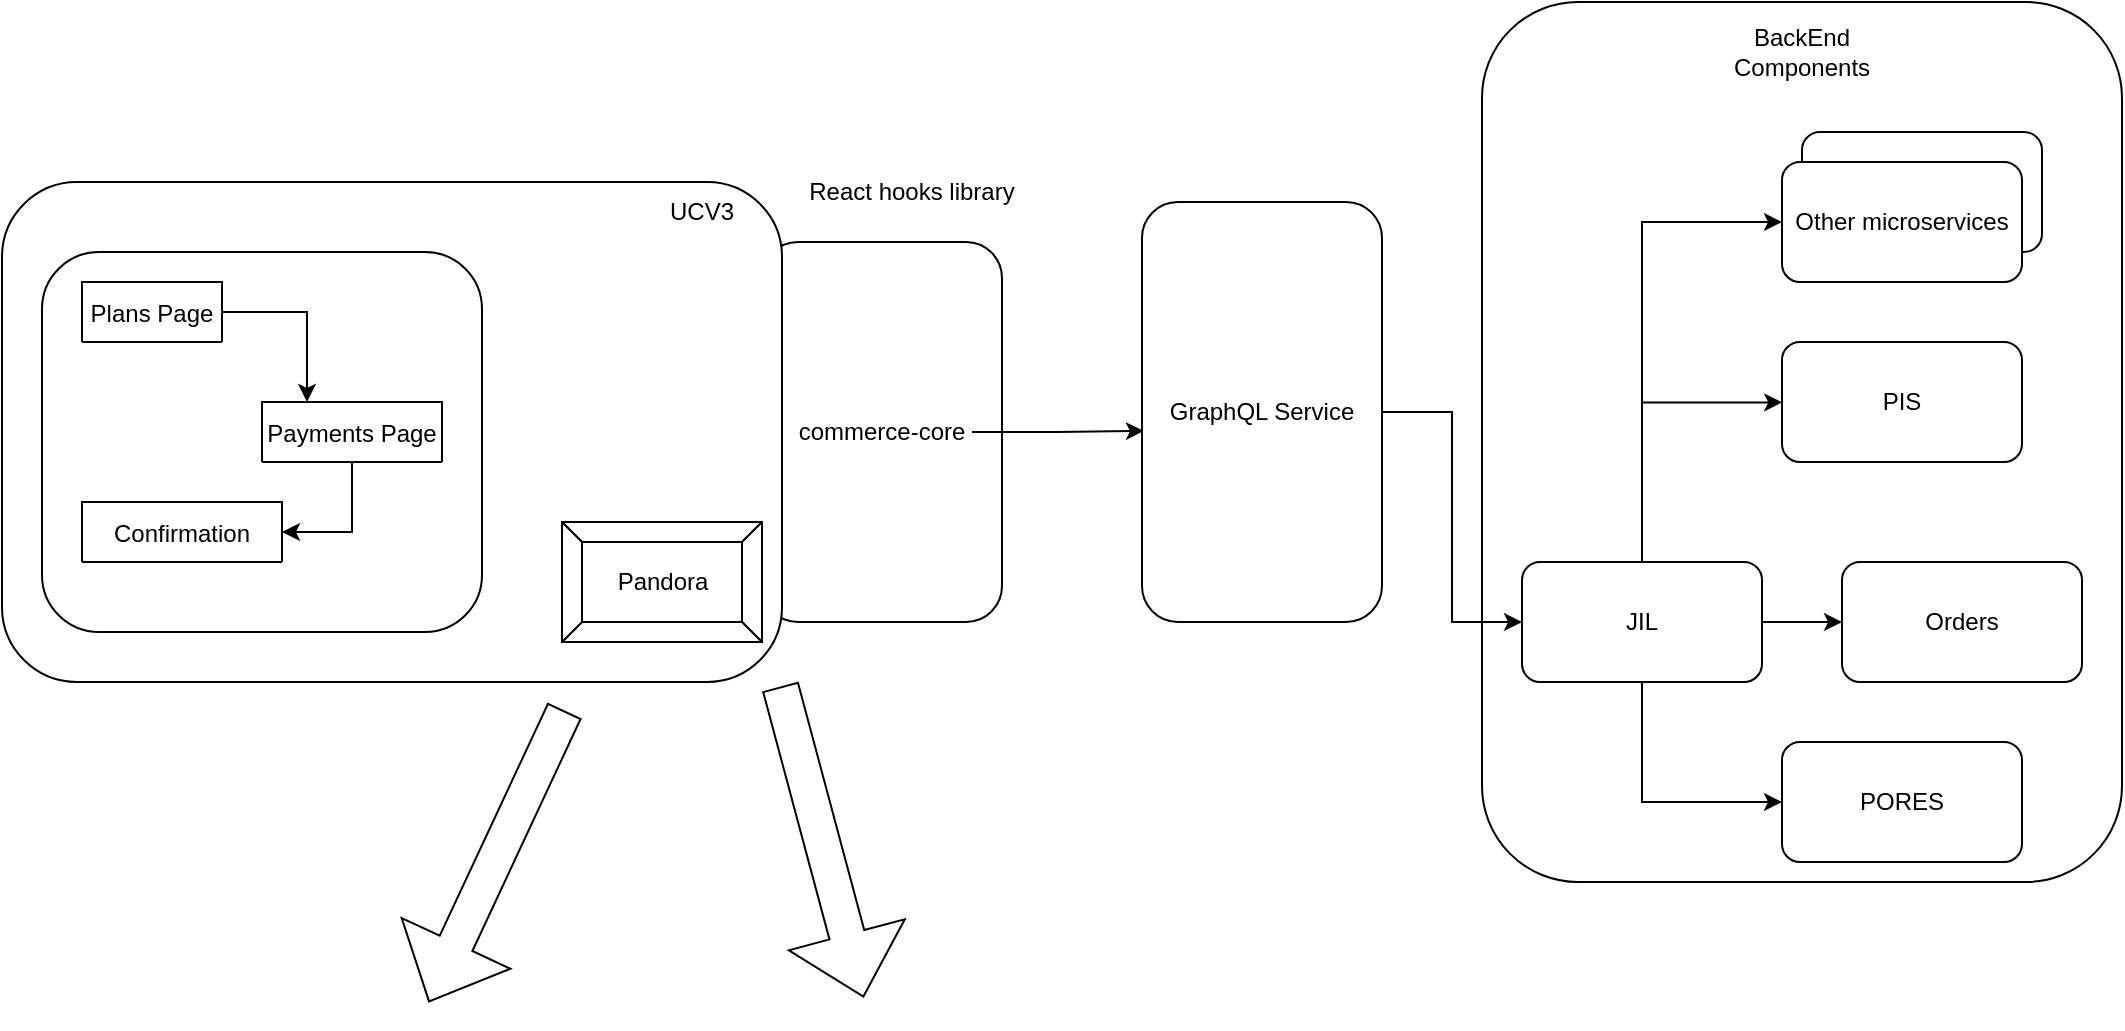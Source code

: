 <mxfile version="17.4.6" type="github">
  <diagram id="Ungvubc4tPQ9Iz61SEhU" name="Page-1">
    <mxGraphModel dx="1186" dy="764" grid="1" gridSize="10" guides="1" tooltips="1" connect="1" arrows="1" fold="1" page="1" pageScale="1" pageWidth="827" pageHeight="1169" math="0" shadow="0">
      <root>
        <mxCell id="0" />
        <mxCell id="1" parent="0" />
        <mxCell id="Y7YsBYXCmDvL7PDoHqza-29" value="" style="rounded=1;whiteSpace=wrap;html=1;" parent="1" vertex="1">
          <mxGeometry x="460" y="160" width="120" height="190" as="geometry" />
        </mxCell>
        <mxCell id="Y7YsBYXCmDvL7PDoHqza-1" value="" style="rounded=1;whiteSpace=wrap;html=1;" parent="1" vertex="1">
          <mxGeometry x="80" y="130" width="390" height="250" as="geometry" />
        </mxCell>
        <mxCell id="Y7YsBYXCmDvL7PDoHqza-2" value="UCV3" style="text;html=1;strokeColor=none;fillColor=none;align=center;verticalAlign=middle;whiteSpace=wrap;rounded=0;" parent="1" vertex="1">
          <mxGeometry x="400" y="130" width="60" height="30" as="geometry" />
        </mxCell>
        <mxCell id="Y7YsBYXCmDvL7PDoHqza-10" value="Pandora" style="labelPosition=center;verticalLabelPosition=middle;align=center;html=1;shape=mxgraph.basic.button;dx=10;" parent="1" vertex="1">
          <mxGeometry x="360" y="300" width="100" height="60" as="geometry" />
        </mxCell>
        <mxCell id="Y7YsBYXCmDvL7PDoHqza-11" value="" style="shape=singleArrow;direction=south;whiteSpace=wrap;html=1;rotation=25;" parent="1" vertex="1">
          <mxGeometry x="297.32" y="387.19" width="60" height="160" as="geometry" />
        </mxCell>
        <mxCell id="Y7YsBYXCmDvL7PDoHqza-12" value="" style="shape=singleArrow;direction=south;whiteSpace=wrap;html=1;rotation=-15;" parent="1" vertex="1">
          <mxGeometry x="460" y="380" width="60" height="160" as="geometry" />
        </mxCell>
        <mxCell id="Y7YsBYXCmDvL7PDoHqza-35" style="edgeStyle=orthogonalEdgeStyle;rounded=0;orthogonalLoop=1;jettySize=auto;html=1;entryX=0.008;entryY=0.545;entryDx=0;entryDy=0;entryPerimeter=0;" parent="1" source="Y7YsBYXCmDvL7PDoHqza-30" target="Y7YsBYXCmDvL7PDoHqza-31" edge="1">
          <mxGeometry relative="1" as="geometry" />
        </mxCell>
        <mxCell id="Y7YsBYXCmDvL7PDoHqza-30" value="commerce-core" style="text;html=1;strokeColor=none;fillColor=none;align=center;verticalAlign=middle;whiteSpace=wrap;rounded=0;" parent="1" vertex="1">
          <mxGeometry x="475" y="235" width="90" height="40" as="geometry" />
        </mxCell>
        <mxCell id="Y7YsBYXCmDvL7PDoHqza-31" value="GraphQL Service" style="rounded=1;whiteSpace=wrap;html=1;" parent="1" vertex="1">
          <mxGeometry x="650" y="140" width="120" height="210" as="geometry" />
        </mxCell>
        <mxCell id="Y7YsBYXCmDvL7PDoHqza-32" value="" style="rounded=1;whiteSpace=wrap;html=1;" parent="1" vertex="1">
          <mxGeometry x="820" y="40" width="320" height="440" as="geometry" />
        </mxCell>
        <mxCell id="Y7YsBYXCmDvL7PDoHqza-33" value="BackEnd Components" style="text;html=1;strokeColor=none;fillColor=none;align=center;verticalAlign=middle;whiteSpace=wrap;rounded=0;" parent="1" vertex="1">
          <mxGeometry x="950" y="50" width="60" height="30" as="geometry" />
        </mxCell>
        <mxCell id="dYpaPTfBkAyr0AsItqap-8" style="edgeStyle=orthogonalEdgeStyle;rounded=0;orthogonalLoop=1;jettySize=auto;html=1;entryX=0.469;entryY=0.455;entryDx=0;entryDy=0;entryPerimeter=0;" edge="1" parent="1" source="Y7YsBYXCmDvL7PDoHqza-34" target="Y7YsBYXCmDvL7PDoHqza-32">
          <mxGeometry relative="1" as="geometry">
            <Array as="points">
              <mxPoint x="900" y="240" />
            </Array>
          </mxGeometry>
        </mxCell>
        <mxCell id="dYpaPTfBkAyr0AsItqap-9" style="edgeStyle=orthogonalEdgeStyle;rounded=0;orthogonalLoop=1;jettySize=auto;html=1;entryX=0;entryY=0.5;entryDx=0;entryDy=0;" edge="1" parent="1" source="Y7YsBYXCmDvL7PDoHqza-34" target="Y7YsBYXCmDvL7PDoHqza-38">
          <mxGeometry relative="1" as="geometry">
            <mxPoint x="950" y="150" as="targetPoint" />
            <Array as="points">
              <mxPoint x="900" y="150" />
              <mxPoint x="970" y="150" />
            </Array>
          </mxGeometry>
        </mxCell>
        <mxCell id="dYpaPTfBkAyr0AsItqap-16" style="edgeStyle=orthogonalEdgeStyle;rounded=0;orthogonalLoop=1;jettySize=auto;html=1;entryX=0;entryY=0.5;entryDx=0;entryDy=0;" edge="1" parent="1" source="Y7YsBYXCmDvL7PDoHqza-34" target="Y7YsBYXCmDvL7PDoHqza-41">
          <mxGeometry relative="1" as="geometry">
            <Array as="points">
              <mxPoint x="900" y="440" />
            </Array>
          </mxGeometry>
        </mxCell>
        <mxCell id="Y7YsBYXCmDvL7PDoHqza-34" value="JIL" style="rounded=1;whiteSpace=wrap;html=1;" parent="1" vertex="1">
          <mxGeometry x="840" y="320" width="120" height="60" as="geometry" />
        </mxCell>
        <mxCell id="Y7YsBYXCmDvL7PDoHqza-37" style="edgeStyle=orthogonalEdgeStyle;rounded=0;orthogonalLoop=1;jettySize=auto;html=1;" parent="1" source="Y7YsBYXCmDvL7PDoHqza-31" target="Y7YsBYXCmDvL7PDoHqza-34" edge="1">
          <mxGeometry relative="1" as="geometry" />
        </mxCell>
        <mxCell id="Y7YsBYXCmDvL7PDoHqza-39" value="PIS" style="rounded=1;whiteSpace=wrap;html=1;" parent="1" vertex="1">
          <mxGeometry x="970" y="210" width="120" height="60" as="geometry" />
        </mxCell>
        <mxCell id="dYpaPTfBkAyr0AsItqap-12" value="" style="edgeStyle=orthogonalEdgeStyle;rounded=0;orthogonalLoop=1;jettySize=auto;html=1;" edge="1" parent="1" source="Y7YsBYXCmDvL7PDoHqza-34" target="Y7YsBYXCmDvL7PDoHqza-40">
          <mxGeometry relative="1" as="geometry" />
        </mxCell>
        <mxCell id="Y7YsBYXCmDvL7PDoHqza-40" value="Orders" style="rounded=1;whiteSpace=wrap;html=1;" parent="1" vertex="1">
          <mxGeometry x="1000" y="320" width="120" height="60" as="geometry" />
        </mxCell>
        <mxCell id="Y7YsBYXCmDvL7PDoHqza-41" value="PORES" style="rounded=1;whiteSpace=wrap;html=1;" parent="1" vertex="1">
          <mxGeometry x="970" y="410" width="120" height="60" as="geometry" />
        </mxCell>
        <mxCell id="dYpaPTfBkAyr0AsItqap-7" value="" style="rounded=1;whiteSpace=wrap;html=1;" vertex="1" parent="1">
          <mxGeometry x="100" y="165" width="220" height="190" as="geometry" />
        </mxCell>
        <mxCell id="dYpaPTfBkAyr0AsItqap-1" value="Confirmation" style="swimlane;fontStyle=0;childLayout=stackLayout;horizontal=1;startSize=30;horizontalStack=0;resizeParent=1;resizeParentMax=0;resizeLast=0;collapsible=1;marginBottom=0;" vertex="1" parent="1">
          <mxGeometry x="120" y="290" width="100" height="30" as="geometry" />
        </mxCell>
        <mxCell id="dYpaPTfBkAyr0AsItqap-2" style="edgeStyle=orthogonalEdgeStyle;rounded=0;orthogonalLoop=1;jettySize=auto;html=1;entryX=0.25;entryY=0;entryDx=0;entryDy=0;" edge="1" parent="1" source="Y7YsBYXCmDvL7PDoHqza-5" target="Y7YsBYXCmDvL7PDoHqza-9">
          <mxGeometry relative="1" as="geometry" />
        </mxCell>
        <mxCell id="Y7YsBYXCmDvL7PDoHqza-5" value="Plans Page" style="swimlane;fontStyle=0;childLayout=stackLayout;horizontal=1;startSize=30;horizontalStack=0;resizeParent=1;resizeParentMax=0;resizeLast=0;collapsible=1;marginBottom=0;" parent="1" vertex="1">
          <mxGeometry x="120" y="180" width="70" height="30" as="geometry" />
        </mxCell>
        <mxCell id="Y7YsBYXCmDvL7PDoHqza-9" value="Payments Page" style="swimlane;fontStyle=0;childLayout=stackLayout;horizontal=1;startSize=30;horizontalStack=0;resizeParent=1;resizeParentMax=0;resizeLast=0;collapsible=1;marginBottom=0;" parent="1" vertex="1">
          <mxGeometry x="210" y="240" width="90" height="30" as="geometry" />
        </mxCell>
        <mxCell id="dYpaPTfBkAyr0AsItqap-5" style="edgeStyle=orthogonalEdgeStyle;rounded=0;orthogonalLoop=1;jettySize=auto;html=1;entryX=1;entryY=0.5;entryDx=0;entryDy=0;" edge="1" parent="1" source="Y7YsBYXCmDvL7PDoHqza-9" target="dYpaPTfBkAyr0AsItqap-1">
          <mxGeometry relative="1" as="geometry" />
        </mxCell>
        <mxCell id="dYpaPTfBkAyr0AsItqap-17" value="" style="rounded=1;whiteSpace=wrap;html=1;" vertex="1" parent="1">
          <mxGeometry x="980" y="105" width="120" height="60" as="geometry" />
        </mxCell>
        <mxCell id="Y7YsBYXCmDvL7PDoHqza-38" value="Other microservices" style="rounded=1;whiteSpace=wrap;html=1;" parent="1" vertex="1">
          <mxGeometry x="970" y="120" width="120" height="60" as="geometry" />
        </mxCell>
        <mxCell id="dYpaPTfBkAyr0AsItqap-18" value="React hooks library" style="text;html=1;strokeColor=none;fillColor=none;align=center;verticalAlign=middle;whiteSpace=wrap;rounded=0;" vertex="1" parent="1">
          <mxGeometry x="470" y="120" width="130" height="30" as="geometry" />
        </mxCell>
      </root>
    </mxGraphModel>
  </diagram>
</mxfile>
